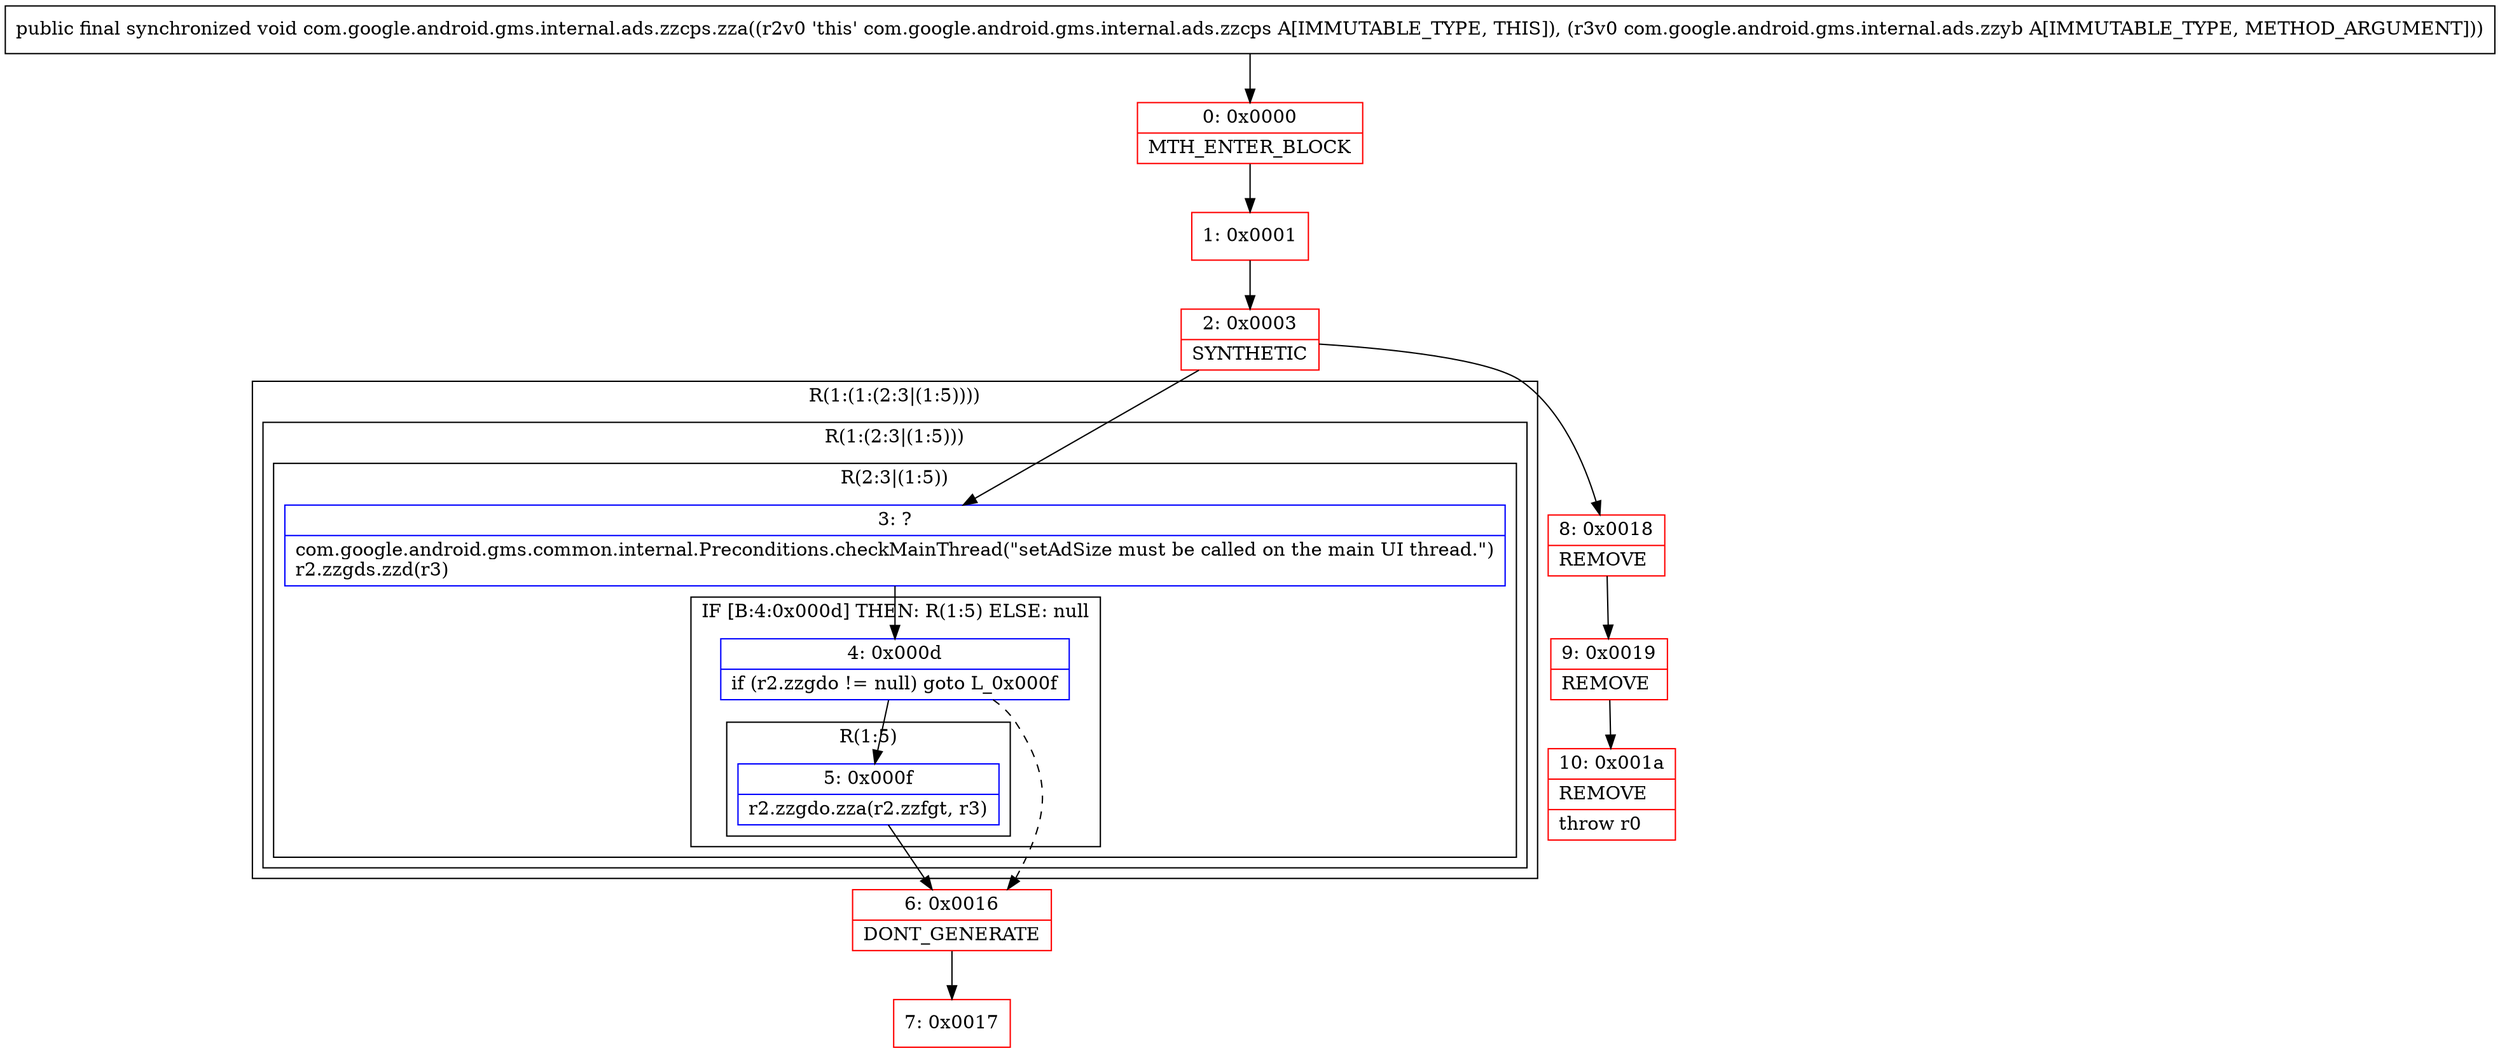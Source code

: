 digraph "CFG forcom.google.android.gms.internal.ads.zzcps.zza(Lcom\/google\/android\/gms\/internal\/ads\/zzyb;)V" {
subgraph cluster_Region_1149473136 {
label = "R(1:(1:(2:3|(1:5))))";
node [shape=record,color=blue];
subgraph cluster_Region_867757014 {
label = "R(1:(2:3|(1:5)))";
node [shape=record,color=blue];
subgraph cluster_Region_1655180475 {
label = "R(2:3|(1:5))";
node [shape=record,color=blue];
Node_3 [shape=record,label="{3\:\ ?|com.google.android.gms.common.internal.Preconditions.checkMainThread(\"setAdSize must be called on the main UI thread.\")\lr2.zzgds.zzd(r3)\l}"];
subgraph cluster_IfRegion_626333087 {
label = "IF [B:4:0x000d] THEN: R(1:5) ELSE: null";
node [shape=record,color=blue];
Node_4 [shape=record,label="{4\:\ 0x000d|if (r2.zzgdo != null) goto L_0x000f\l}"];
subgraph cluster_Region_2105870420 {
label = "R(1:5)";
node [shape=record,color=blue];
Node_5 [shape=record,label="{5\:\ 0x000f|r2.zzgdo.zza(r2.zzfgt, r3)\l}"];
}
}
}
}
}
Node_0 [shape=record,color=red,label="{0\:\ 0x0000|MTH_ENTER_BLOCK\l}"];
Node_1 [shape=record,color=red,label="{1\:\ 0x0001}"];
Node_2 [shape=record,color=red,label="{2\:\ 0x0003|SYNTHETIC\l}"];
Node_6 [shape=record,color=red,label="{6\:\ 0x0016|DONT_GENERATE\l}"];
Node_7 [shape=record,color=red,label="{7\:\ 0x0017}"];
Node_8 [shape=record,color=red,label="{8\:\ 0x0018|REMOVE\l}"];
Node_9 [shape=record,color=red,label="{9\:\ 0x0019|REMOVE\l}"];
Node_10 [shape=record,color=red,label="{10\:\ 0x001a|REMOVE\l|throw r0\l}"];
MethodNode[shape=record,label="{public final synchronized void com.google.android.gms.internal.ads.zzcps.zza((r2v0 'this' com.google.android.gms.internal.ads.zzcps A[IMMUTABLE_TYPE, THIS]), (r3v0 com.google.android.gms.internal.ads.zzyb A[IMMUTABLE_TYPE, METHOD_ARGUMENT])) }"];
MethodNode -> Node_0;
Node_3 -> Node_4;
Node_4 -> Node_5;
Node_4 -> Node_6[style=dashed];
Node_5 -> Node_6;
Node_0 -> Node_1;
Node_1 -> Node_2;
Node_2 -> Node_3;
Node_2 -> Node_8;
Node_6 -> Node_7;
Node_8 -> Node_9;
Node_9 -> Node_10;
}

